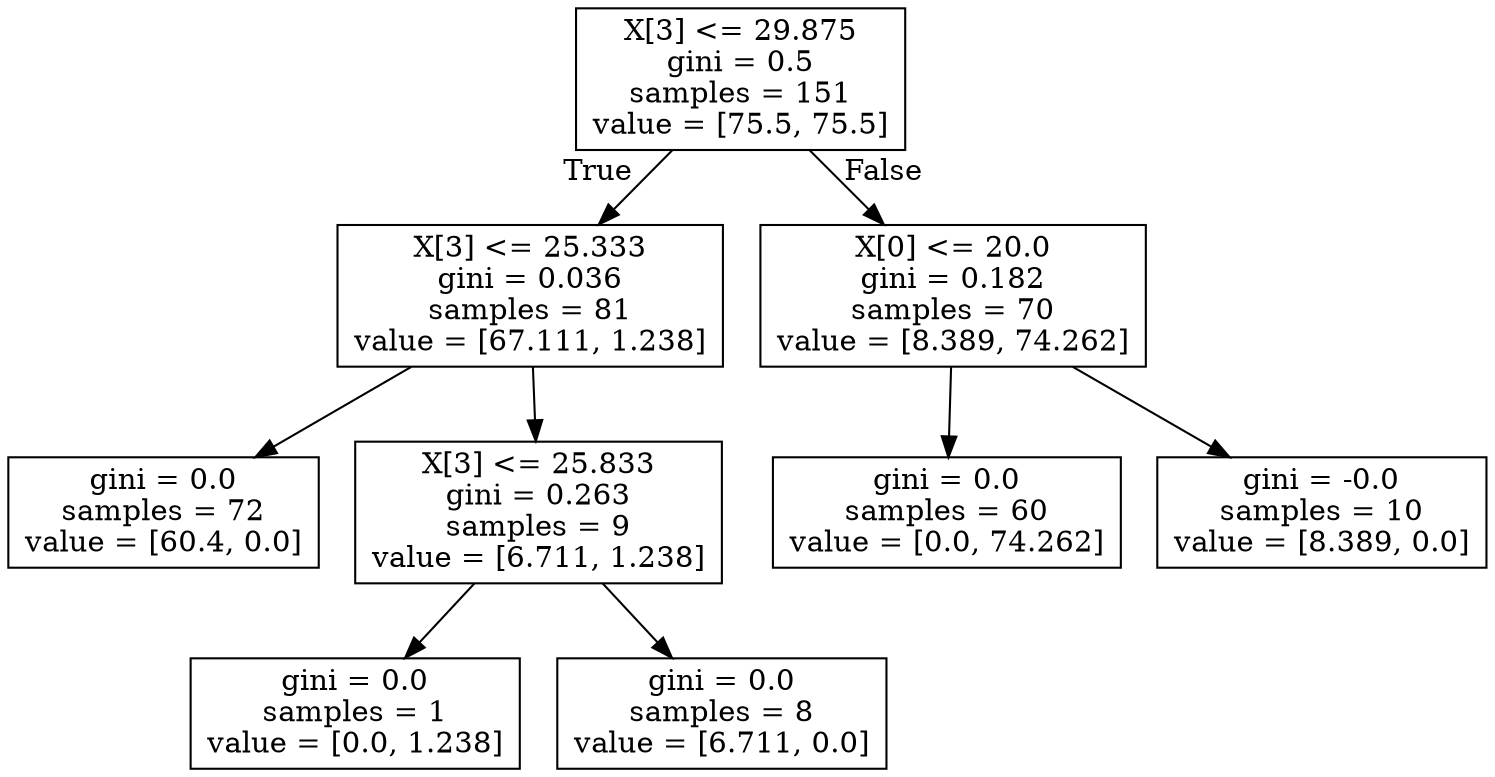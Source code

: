 digraph Tree {
node [shape=box] ;
0 [label="X[3] <= 29.875\ngini = 0.5\nsamples = 151\nvalue = [75.5, 75.5]"] ;
1 [label="X[3] <= 25.333\ngini = 0.036\nsamples = 81\nvalue = [67.111, 1.238]"] ;
0 -> 1 [labeldistance=2.5, labelangle=45, headlabel="True"] ;
2 [label="gini = 0.0\nsamples = 72\nvalue = [60.4, 0.0]"] ;
1 -> 2 ;
3 [label="X[3] <= 25.833\ngini = 0.263\nsamples = 9\nvalue = [6.711, 1.238]"] ;
1 -> 3 ;
4 [label="gini = 0.0\nsamples = 1\nvalue = [0.0, 1.238]"] ;
3 -> 4 ;
5 [label="gini = 0.0\nsamples = 8\nvalue = [6.711, 0.0]"] ;
3 -> 5 ;
6 [label="X[0] <= 20.0\ngini = 0.182\nsamples = 70\nvalue = [8.389, 74.262]"] ;
0 -> 6 [labeldistance=2.5, labelangle=-45, headlabel="False"] ;
7 [label="gini = 0.0\nsamples = 60\nvalue = [0.0, 74.262]"] ;
6 -> 7 ;
8 [label="gini = -0.0\nsamples = 10\nvalue = [8.389, 0.0]"] ;
6 -> 8 ;
}